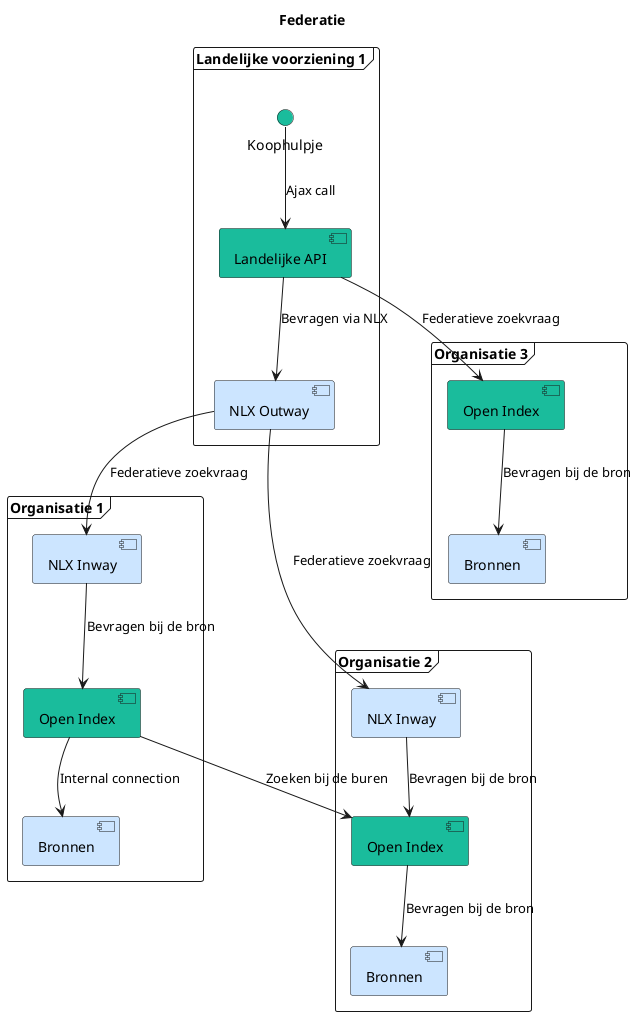 @startuml
title Federatie


frame "Landelijke voorziening 1" {
    interface "Koophulpje" as KOOP #1abc9c
    component "Landelijke API" as Api #1abc9c
    component "NLX Outway" as NLX #cce5ff
}

frame "Organisatie 1" {
    component "NLX Inway" as Org1 #cce5ff
    component "Open Index" as OI1 #1abc9c
    component "Bronnen" as BronnenOrg1 #cce5ff
}

frame "Organisatie 2" {
    component "NLX Inway" as Org2 #cce5ff
    component "Open Index" as OI2 #1abc9c
    component "Bronnen" as BronnenOrg2 #cce5ff
}

frame "Organisatie 3" {
    component "Open Index" as OI3 #1abc9c
    component "Bronnen" as BronnenOrg3 #cce5ff
}

' Relationships
KOOP -down-> Api : Ajax call
Api -down-> NLX : Bevragen via NLX

Api -down-> OI3 : Federatieve zoekvraag
NLX -down-> Org1 : Federatieve zoekvraag
NLX -down-> Org2 : Federatieve zoekvraag
Org1 -down-> OI1 : Bevragen bij de bron
Org2 -down-> OI2  : Bevragen bij de bron
OI1 -down-> BronnenOrg1 : Internal connection
OI1 --> OI2: Zoeken bij de buren
OI2 -down-> BronnenOrg2 : Bevragen bij de bron
OI3  -down-> BronnenOrg3 : Bevragen bij de bron
@enduml